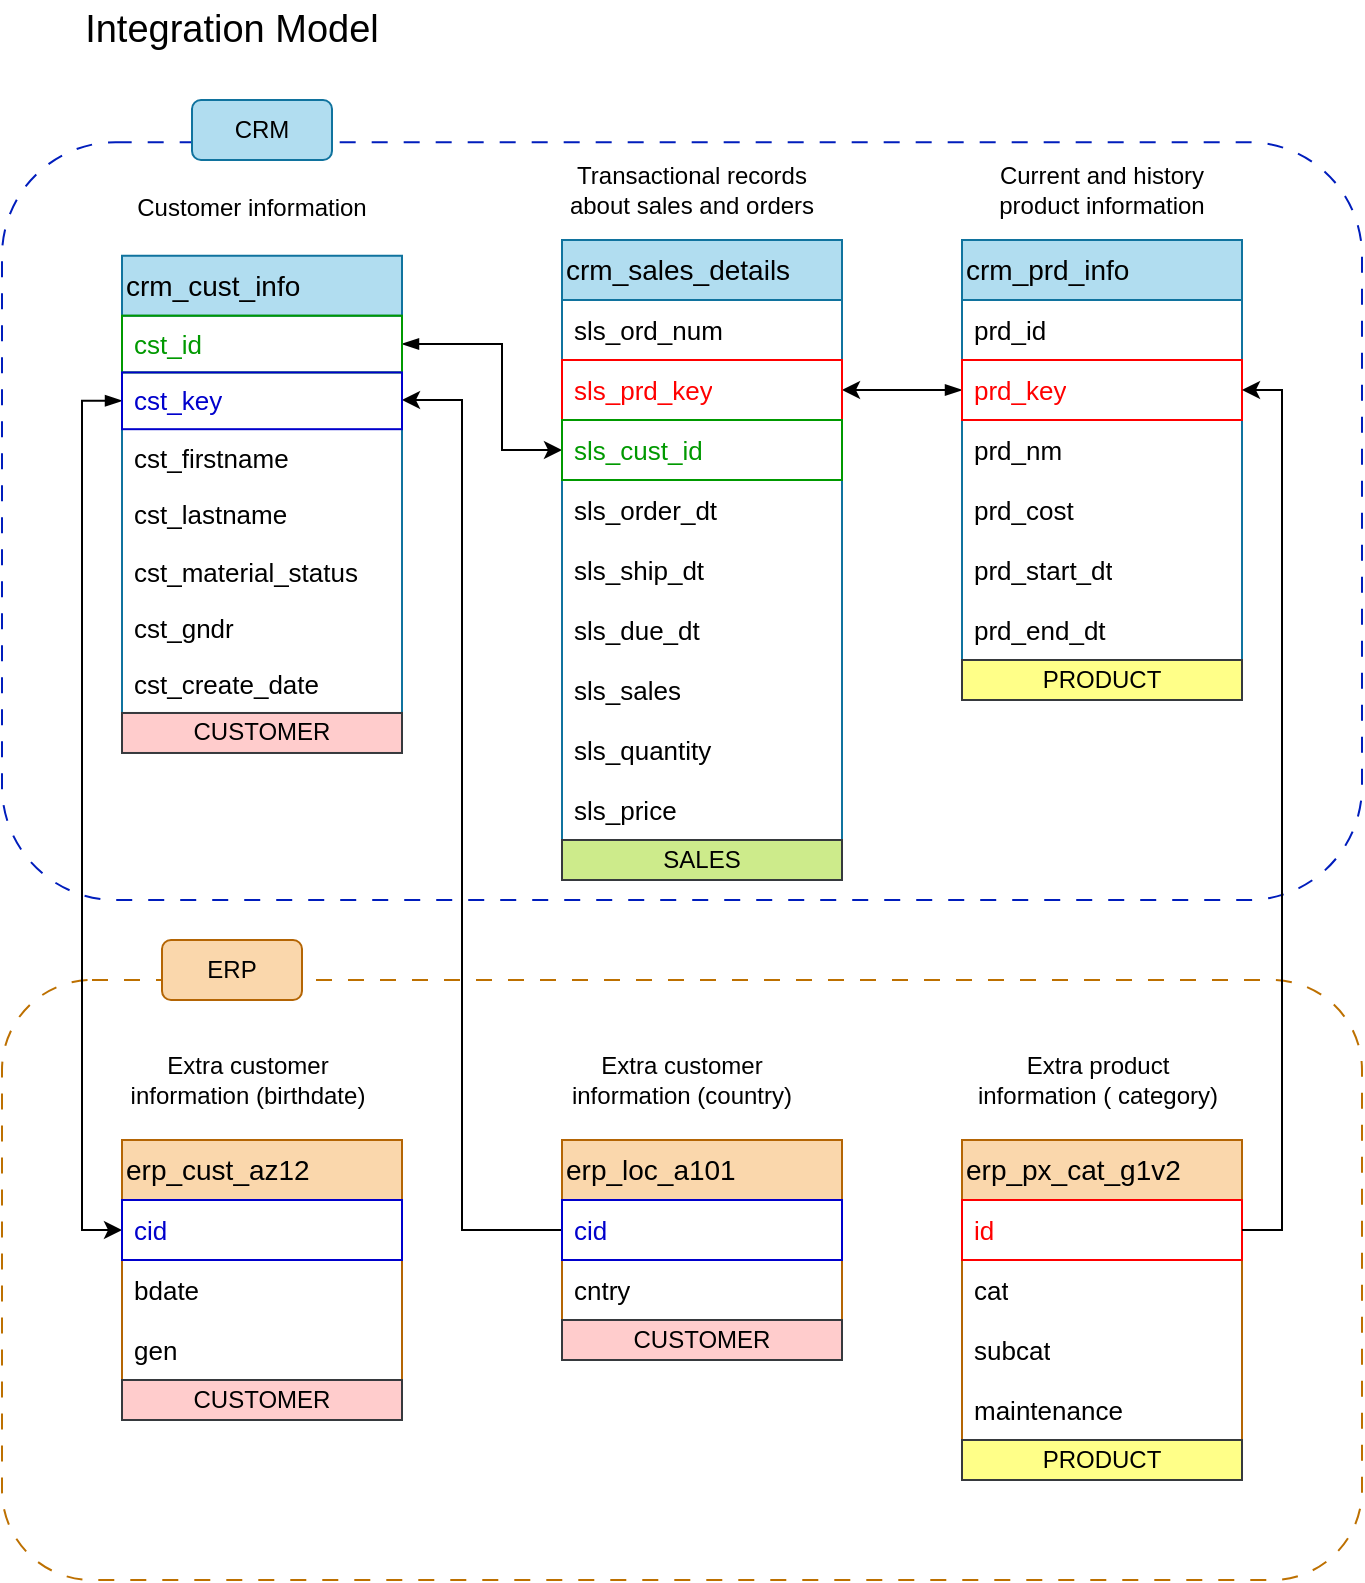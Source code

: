 <mxfile version="28.0.6">
  <diagram name="Page-1" id="oHgLX5er62b8OC8WfgMN">
    <mxGraphModel dx="772" dy="501" grid="1" gridSize="10" guides="1" tooltips="1" connect="1" arrows="1" fold="1" page="1" pageScale="1" pageWidth="827" pageHeight="1169" math="0" shadow="0">
      <root>
        <mxCell id="0" />
        <mxCell id="1" parent="0" />
        <mxCell id="lODGtpMzw0NKb71fC-t6-71" value="" style="rounded=1;whiteSpace=wrap;html=1;fillColor=none;dashed=1;dashPattern=8 8;strokeColor=#001DBC;fontColor=#ffffff;" parent="1" vertex="1">
          <mxGeometry x="10" y="101.08" width="680" height="378.92" as="geometry" />
        </mxCell>
        <mxCell id="lODGtpMzw0NKb71fC-t6-75" value="" style="rounded=1;whiteSpace=wrap;html=1;fillColor=none;dashed=1;dashPattern=8 8;fontColor=#000000;strokeColor=#BD7000;" parent="1" vertex="1">
          <mxGeometry x="10" y="520" width="680" height="300" as="geometry" />
        </mxCell>
        <mxCell id="lODGtpMzw0NKb71fC-t6-1" value="Integration Model" style="text;html=1;align=center;verticalAlign=middle;whiteSpace=wrap;rounded=0;fontSize=19;" parent="1" vertex="1">
          <mxGeometry x="10" y="30" width="230" height="30" as="geometry" />
        </mxCell>
        <mxCell id="lODGtpMzw0NKb71fC-t6-33" value="" style="edgeStyle=orthogonalEdgeStyle;rounded=0;orthogonalLoop=1;jettySize=auto;html=1;entryX=0;entryY=0.5;entryDx=0;entryDy=0;startArrow=blockThin;startFill=1;" parent="1" source="lODGtpMzw0NKb71fC-t6-4" target="lODGtpMzw0NKb71fC-t6-24" edge="1">
          <mxGeometry relative="1" as="geometry">
            <Array as="points">
              <mxPoint x="260" y="202" />
              <mxPoint x="260" y="255" />
            </Array>
          </mxGeometry>
        </mxCell>
        <mxCell id="lODGtpMzw0NKb71fC-t6-34" value="" style="edgeStyle=orthogonalEdgeStyle;rounded=0;orthogonalLoop=1;jettySize=auto;html=1;entryX=1;entryY=0.5;entryDx=0;entryDy=0;startArrow=blockThin;startFill=1;" parent="1" source="lODGtpMzw0NKb71fC-t6-14" target="lODGtpMzw0NKb71fC-t6-23" edge="1">
          <mxGeometry relative="1" as="geometry" />
        </mxCell>
        <mxCell id="lODGtpMzw0NKb71fC-t6-47" style="edgeStyle=orthogonalEdgeStyle;rounded=0;orthogonalLoop=1;jettySize=auto;html=1;exitX=0;exitY=0.5;exitDx=0;exitDy=0;entryX=0;entryY=0.5;entryDx=0;entryDy=0;startArrow=blockThin;startFill=1;" parent="1" source="lODGtpMzw0NKb71fC-t6-5" target="lODGtpMzw0NKb71fC-t6-36" edge="1">
          <mxGeometry relative="1" as="geometry" />
        </mxCell>
        <mxCell id="lODGtpMzw0NKb71fC-t6-52" value="" style="group" parent="1" vertex="1" connectable="0">
          <mxGeometry x="290" y="110" width="140" height="340" as="geometry" />
        </mxCell>
        <mxCell id="lODGtpMzw0NKb71fC-t6-21" value="crm_sales_details" style="swimlane;fontStyle=0;childLayout=stackLayout;horizontal=1;startSize=30;horizontalStack=0;resizeParent=1;resizeParentMax=0;resizeLast=0;collapsible=1;marginBottom=0;whiteSpace=wrap;html=1;fillColor=#b1ddf0;strokeColor=#10739e;fontSize=14;align=left;" parent="lODGtpMzw0NKb71fC-t6-52" vertex="1">
          <mxGeometry y="40" width="140" height="300" as="geometry" />
        </mxCell>
        <mxCell id="lODGtpMzw0NKb71fC-t6-22" value="sls_ord_num" style="text;strokeColor=none;fillColor=none;align=left;verticalAlign=middle;spacingLeft=4;spacingRight=4;overflow=hidden;points=[[0,0.5],[1,0.5]];portConstraint=eastwest;rotatable=0;whiteSpace=wrap;html=1;fontSize=13;" parent="lODGtpMzw0NKb71fC-t6-21" vertex="1">
          <mxGeometry y="30" width="140" height="30" as="geometry" />
        </mxCell>
        <mxCell id="lODGtpMzw0NKb71fC-t6-23" value="sls_prd_key" style="text;fillColor=none;align=left;verticalAlign=middle;spacingLeft=4;spacingRight=4;overflow=hidden;points=[[0,0.5],[1,0.5]];portConstraint=eastwest;rotatable=0;whiteSpace=wrap;html=1;fontSize=13;fontColor=#FF0000;strokeColor=#FF0000;" parent="lODGtpMzw0NKb71fC-t6-21" vertex="1">
          <mxGeometry y="60" width="140" height="30" as="geometry" />
        </mxCell>
        <mxCell id="lODGtpMzw0NKb71fC-t6-24" value="sls_cust_id" style="text;fillColor=none;align=left;verticalAlign=middle;spacingLeft=4;spacingRight=4;overflow=hidden;points=[[0,0.5],[1,0.5]];portConstraint=eastwest;rotatable=0;whiteSpace=wrap;html=1;fontSize=13;fontColor=#009900;strokeColor=#009900;" parent="lODGtpMzw0NKb71fC-t6-21" vertex="1">
          <mxGeometry y="90" width="140" height="30" as="geometry" />
        </mxCell>
        <mxCell id="lODGtpMzw0NKb71fC-t6-25" value="sls_order_dt" style="text;strokeColor=none;fillColor=none;align=left;verticalAlign=middle;spacingLeft=4;spacingRight=4;overflow=hidden;points=[[0,0.5],[1,0.5]];portConstraint=eastwest;rotatable=0;whiteSpace=wrap;html=1;fontSize=13;" parent="lODGtpMzw0NKb71fC-t6-21" vertex="1">
          <mxGeometry y="120" width="140" height="30" as="geometry" />
        </mxCell>
        <mxCell id="lODGtpMzw0NKb71fC-t6-26" value="sls_ship_dt" style="text;strokeColor=none;fillColor=none;align=left;verticalAlign=middle;spacingLeft=4;spacingRight=4;overflow=hidden;points=[[0,0.5],[1,0.5]];portConstraint=eastwest;rotatable=0;whiteSpace=wrap;html=1;fontSize=13;" parent="lODGtpMzw0NKb71fC-t6-21" vertex="1">
          <mxGeometry y="150" width="140" height="30" as="geometry" />
        </mxCell>
        <mxCell id="lODGtpMzw0NKb71fC-t6-27" value="sls_due_dt" style="text;strokeColor=none;fillColor=none;align=left;verticalAlign=middle;spacingLeft=4;spacingRight=4;overflow=hidden;points=[[0,0.5],[1,0.5]];portConstraint=eastwest;rotatable=0;whiteSpace=wrap;html=1;fontSize=13;" parent="lODGtpMzw0NKb71fC-t6-21" vertex="1">
          <mxGeometry y="180" width="140" height="30" as="geometry" />
        </mxCell>
        <mxCell id="lODGtpMzw0NKb71fC-t6-32" value="sls_sales" style="text;strokeColor=none;fillColor=none;align=left;verticalAlign=middle;spacingLeft=4;spacingRight=4;overflow=hidden;points=[[0,0.5],[1,0.5]];portConstraint=eastwest;rotatable=0;whiteSpace=wrap;html=1;fontSize=13;" parent="lODGtpMzw0NKb71fC-t6-21" vertex="1">
          <mxGeometry y="210" width="140" height="30" as="geometry" />
        </mxCell>
        <mxCell id="lODGtpMzw0NKb71fC-t6-31" value="sls_quantity" style="text;strokeColor=none;fillColor=none;align=left;verticalAlign=middle;spacingLeft=4;spacingRight=4;overflow=hidden;points=[[0,0.5],[1,0.5]];portConstraint=eastwest;rotatable=0;whiteSpace=wrap;html=1;fontSize=13;" parent="lODGtpMzw0NKb71fC-t6-21" vertex="1">
          <mxGeometry y="240" width="140" height="30" as="geometry" />
        </mxCell>
        <mxCell id="lODGtpMzw0NKb71fC-t6-30" value="sls_price" style="text;strokeColor=none;fillColor=none;align=left;verticalAlign=middle;spacingLeft=4;spacingRight=4;overflow=hidden;points=[[0,0.5],[1,0.5]];portConstraint=eastwest;rotatable=0;whiteSpace=wrap;html=1;fontSize=13;" parent="lODGtpMzw0NKb71fC-t6-21" vertex="1">
          <mxGeometry y="270" width="140" height="30" as="geometry" />
        </mxCell>
        <mxCell id="lODGtpMzw0NKb71fC-t6-28" value="Transactional records about sales and orders" style="text;html=1;align=center;verticalAlign=middle;whiteSpace=wrap;rounded=0;" parent="lODGtpMzw0NKb71fC-t6-52" vertex="1">
          <mxGeometry width="130" height="30" as="geometry" />
        </mxCell>
        <mxCell id="lODGtpMzw0NKb71fC-t6-53" value="" style="group" parent="1" vertex="1" connectable="0">
          <mxGeometry x="490" y="110" width="140" height="250" as="geometry" />
        </mxCell>
        <mxCell id="lODGtpMzw0NKb71fC-t6-12" value="crm_prd_info" style="swimlane;fontStyle=0;childLayout=stackLayout;horizontal=1;startSize=30;horizontalStack=0;resizeParent=1;resizeParentMax=0;resizeLast=0;collapsible=1;marginBottom=0;whiteSpace=wrap;html=1;fillColor=#b1ddf0;strokeColor=#10739e;fontSize=14;align=left;" parent="lODGtpMzw0NKb71fC-t6-53" vertex="1">
          <mxGeometry y="40" width="140" height="210" as="geometry" />
        </mxCell>
        <mxCell id="lODGtpMzw0NKb71fC-t6-13" value="prd_id" style="text;strokeColor=none;fillColor=none;align=left;verticalAlign=middle;spacingLeft=4;spacingRight=4;overflow=hidden;points=[[0,0.5],[1,0.5]];portConstraint=eastwest;rotatable=0;whiteSpace=wrap;html=1;fontSize=13;" parent="lODGtpMzw0NKb71fC-t6-12" vertex="1">
          <mxGeometry y="30" width="140" height="30" as="geometry" />
        </mxCell>
        <mxCell id="lODGtpMzw0NKb71fC-t6-14" value="prd_key" style="text;fillColor=none;align=left;verticalAlign=middle;spacingLeft=4;spacingRight=4;overflow=hidden;points=[[0,0.5],[1,0.5]];portConstraint=eastwest;rotatable=0;whiteSpace=wrap;html=1;fontSize=13;fontColor=#FF0000;strokeColor=#FF0000;" parent="lODGtpMzw0NKb71fC-t6-12" vertex="1">
          <mxGeometry y="60" width="140" height="30" as="geometry" />
        </mxCell>
        <mxCell id="lODGtpMzw0NKb71fC-t6-15" value="prd_nm" style="text;strokeColor=none;fillColor=none;align=left;verticalAlign=middle;spacingLeft=4;spacingRight=4;overflow=hidden;points=[[0,0.5],[1,0.5]];portConstraint=eastwest;rotatable=0;whiteSpace=wrap;html=1;fontSize=13;" parent="lODGtpMzw0NKb71fC-t6-12" vertex="1">
          <mxGeometry y="90" width="140" height="30" as="geometry" />
        </mxCell>
        <mxCell id="lODGtpMzw0NKb71fC-t6-16" value="prd_cost" style="text;strokeColor=none;fillColor=none;align=left;verticalAlign=middle;spacingLeft=4;spacingRight=4;overflow=hidden;points=[[0,0.5],[1,0.5]];portConstraint=eastwest;rotatable=0;whiteSpace=wrap;html=1;fontSize=13;" parent="lODGtpMzw0NKb71fC-t6-12" vertex="1">
          <mxGeometry y="120" width="140" height="30" as="geometry" />
        </mxCell>
        <mxCell id="lODGtpMzw0NKb71fC-t6-17" value="prd_start_dt" style="text;strokeColor=none;fillColor=none;align=left;verticalAlign=middle;spacingLeft=4;spacingRight=4;overflow=hidden;points=[[0,0.5],[1,0.5]];portConstraint=eastwest;rotatable=0;whiteSpace=wrap;html=1;fontSize=13;" parent="lODGtpMzw0NKb71fC-t6-12" vertex="1">
          <mxGeometry y="150" width="140" height="30" as="geometry" />
        </mxCell>
        <mxCell id="lODGtpMzw0NKb71fC-t6-18" value="prd_end_dt" style="text;strokeColor=none;fillColor=none;align=left;verticalAlign=middle;spacingLeft=4;spacingRight=4;overflow=hidden;points=[[0,0.5],[1,0.5]];portConstraint=eastwest;rotatable=0;whiteSpace=wrap;html=1;fontSize=13;" parent="lODGtpMzw0NKb71fC-t6-12" vertex="1">
          <mxGeometry y="180" width="140" height="30" as="geometry" />
        </mxCell>
        <mxCell id="lODGtpMzw0NKb71fC-t6-20" value="Current and history product information" style="text;html=1;align=center;verticalAlign=middle;whiteSpace=wrap;rounded=0;" parent="lODGtpMzw0NKb71fC-t6-53" vertex="1">
          <mxGeometry x="5" width="130" height="30" as="geometry" />
        </mxCell>
        <mxCell id="lODGtpMzw0NKb71fC-t6-54" value="" style="group;fillColor=none;" parent="1" vertex="1" connectable="0">
          <mxGeometry x="70" y="550" width="140" height="170" as="geometry" />
        </mxCell>
        <mxCell id="lODGtpMzw0NKb71fC-t6-35" value="erp_cust_az12" style="swimlane;fontStyle=0;childLayout=stackLayout;horizontal=1;startSize=30;horizontalStack=0;resizeParent=1;resizeParentMax=0;resizeLast=0;collapsible=1;marginBottom=0;whiteSpace=wrap;html=1;fillColor=#fad7ac;fontSize=14;align=left;strokeColor=#b46504;" parent="lODGtpMzw0NKb71fC-t6-54" vertex="1">
          <mxGeometry y="50" width="140" height="120" as="geometry" />
        </mxCell>
        <mxCell id="lODGtpMzw0NKb71fC-t6-36" value="cid" style="text;fillColor=none;align=left;verticalAlign=middle;spacingLeft=4;spacingRight=4;overflow=hidden;points=[[0,0.5],[1,0.5]];portConstraint=eastwest;rotatable=0;whiteSpace=wrap;html=1;fontSize=13;fontColor=#0000CC;strokeColor=#0000CC;" parent="lODGtpMzw0NKb71fC-t6-35" vertex="1">
          <mxGeometry y="30" width="140" height="30" as="geometry" />
        </mxCell>
        <mxCell id="lODGtpMzw0NKb71fC-t6-37" value="bdate" style="text;strokeColor=none;fillColor=none;align=left;verticalAlign=middle;spacingLeft=4;spacingRight=4;overflow=hidden;points=[[0,0.5],[1,0.5]];portConstraint=eastwest;rotatable=0;whiteSpace=wrap;html=1;fontSize=13;" parent="lODGtpMzw0NKb71fC-t6-35" vertex="1">
          <mxGeometry y="60" width="140" height="30" as="geometry" />
        </mxCell>
        <mxCell id="lODGtpMzw0NKb71fC-t6-38" value="gen" style="text;strokeColor=none;fillColor=none;align=left;verticalAlign=middle;spacingLeft=4;spacingRight=4;overflow=hidden;points=[[0,0.5],[1,0.5]];portConstraint=eastwest;rotatable=0;whiteSpace=wrap;html=1;fontSize=13;" parent="lODGtpMzw0NKb71fC-t6-35" vertex="1">
          <mxGeometry y="90" width="140" height="30" as="geometry" />
        </mxCell>
        <mxCell id="lODGtpMzw0NKb71fC-t6-50" value="Extra customer information (birthdate)" style="text;html=1;align=center;verticalAlign=middle;whiteSpace=wrap;rounded=0;" parent="lODGtpMzw0NKb71fC-t6-54" vertex="1">
          <mxGeometry width="125.5" height="40" as="geometry" />
        </mxCell>
        <mxCell id="lODGtpMzw0NKb71fC-t6-55" value="" style="group" parent="1" vertex="1" connectable="0">
          <mxGeometry x="250" y="540" width="140" height="170" as="geometry" />
        </mxCell>
        <mxCell id="lODGtpMzw0NKb71fC-t6-60" value="Extra customer information (country)" style="text;html=1;align=center;verticalAlign=middle;whiteSpace=wrap;rounded=0;" parent="lODGtpMzw0NKb71fC-t6-55" vertex="1">
          <mxGeometry x="37.25" y="10" width="125.5" height="40" as="geometry" />
        </mxCell>
        <mxCell id="lODGtpMzw0NKb71fC-t6-62" style="edgeStyle=orthogonalEdgeStyle;rounded=0;orthogonalLoop=1;jettySize=auto;html=1;exitX=0;exitY=0.5;exitDx=0;exitDy=0;" parent="1" source="lODGtpMzw0NKb71fC-t6-57" target="lODGtpMzw0NKb71fC-t6-5" edge="1">
          <mxGeometry relative="1" as="geometry">
            <mxPoint x="250" y="540" as="targetPoint" />
            <Array as="points">
              <mxPoint x="240" y="645" />
              <mxPoint x="240" y="230" />
            </Array>
          </mxGeometry>
        </mxCell>
        <mxCell id="lODGtpMzw0NKb71fC-t6-63" value="" style="group" parent="1" vertex="1" connectable="0">
          <mxGeometry x="480" y="540" width="140" height="170" as="geometry" />
        </mxCell>
        <mxCell id="lODGtpMzw0NKb71fC-t6-64" value="erp_px_cat_g1v2" style="swimlane;fontStyle=0;childLayout=stackLayout;horizontal=1;startSize=30;horizontalStack=0;resizeParent=1;resizeParentMax=0;resizeLast=0;collapsible=1;marginBottom=0;whiteSpace=wrap;html=1;fillColor=#fad7ac;strokeColor=#b46504;fontSize=14;align=left;" parent="lODGtpMzw0NKb71fC-t6-63" vertex="1">
          <mxGeometry x="10" y="60" width="140" height="150" as="geometry" />
        </mxCell>
        <mxCell id="lODGtpMzw0NKb71fC-t6-65" value="id" style="text;fillColor=none;align=left;verticalAlign=middle;spacingLeft=4;spacingRight=4;overflow=hidden;points=[[0,0.5],[1,0.5]];portConstraint=eastwest;rotatable=0;whiteSpace=wrap;html=1;fontSize=13;fontColor=#FF0000;strokeColor=#FF0000;" parent="lODGtpMzw0NKb71fC-t6-64" vertex="1">
          <mxGeometry y="30" width="140" height="30" as="geometry" />
        </mxCell>
        <mxCell id="lODGtpMzw0NKb71fC-t6-66" value="cat" style="text;strokeColor=none;fillColor=none;align=left;verticalAlign=middle;spacingLeft=4;spacingRight=4;overflow=hidden;points=[[0,0.5],[1,0.5]];portConstraint=eastwest;rotatable=0;whiteSpace=wrap;html=1;fontSize=13;" parent="lODGtpMzw0NKb71fC-t6-64" vertex="1">
          <mxGeometry y="60" width="140" height="30" as="geometry" />
        </mxCell>
        <mxCell id="lODGtpMzw0NKb71fC-t6-69" value="subcat" style="text;strokeColor=none;fillColor=none;align=left;verticalAlign=middle;spacingLeft=4;spacingRight=4;overflow=hidden;points=[[0,0.5],[1,0.5]];portConstraint=eastwest;rotatable=0;whiteSpace=wrap;html=1;fontSize=13;" parent="lODGtpMzw0NKb71fC-t6-64" vertex="1">
          <mxGeometry y="90" width="140" height="30" as="geometry" />
        </mxCell>
        <mxCell id="lODGtpMzw0NKb71fC-t6-68" value="maintenance" style="text;strokeColor=none;fillColor=none;align=left;verticalAlign=middle;spacingLeft=4;spacingRight=4;overflow=hidden;points=[[0,0.5],[1,0.5]];portConstraint=eastwest;rotatable=0;whiteSpace=wrap;html=1;fontSize=13;" parent="lODGtpMzw0NKb71fC-t6-64" vertex="1">
          <mxGeometry y="120" width="140" height="30" as="geometry" />
        </mxCell>
        <mxCell id="lODGtpMzw0NKb71fC-t6-67" value="Extra product information ( category)" style="text;html=1;align=center;verticalAlign=middle;whiteSpace=wrap;rounded=0;" parent="lODGtpMzw0NKb71fC-t6-63" vertex="1">
          <mxGeometry x="14.5" y="10" width="125.5" height="40" as="geometry" />
        </mxCell>
        <mxCell id="lODGtpMzw0NKb71fC-t6-70" style="edgeStyle=orthogonalEdgeStyle;rounded=0;orthogonalLoop=1;jettySize=auto;html=1;exitX=1;exitY=0.5;exitDx=0;exitDy=0;entryX=1;entryY=0.5;entryDx=0;entryDy=0;" parent="1" source="lODGtpMzw0NKb71fC-t6-65" target="lODGtpMzw0NKb71fC-t6-14" edge="1">
          <mxGeometry relative="1" as="geometry" />
        </mxCell>
        <mxCell id="lODGtpMzw0NKb71fC-t6-74" value="CRM" style="rounded=1;whiteSpace=wrap;html=1;fillColor=#b1ddf0;strokeColor=#10739e;" parent="1" vertex="1">
          <mxGeometry x="105" y="80" width="70" height="30" as="geometry" />
        </mxCell>
        <mxCell id="lODGtpMzw0NKb71fC-t6-76" value="ERP" style="rounded=1;whiteSpace=wrap;html=1;fillColor=#fad7ac;strokeColor=#b46504;" parent="1" vertex="1">
          <mxGeometry x="90" y="500" width="70" height="30" as="geometry" />
        </mxCell>
        <mxCell id="lODGtpMzw0NKb71fC-t6-3" value="crm_cust_info" style="swimlane;fontStyle=0;childLayout=stackLayout;horizontal=1;startSize=30;horizontalStack=0;resizeParent=1;resizeParentMax=0;resizeLast=0;collapsible=1;marginBottom=0;whiteSpace=wrap;html=1;fillColor=#b1ddf0;strokeColor=#10739e;fontSize=14;align=left;" parent="1" vertex="1">
          <mxGeometry x="70" y="157.838" width="140" height="228.649" as="geometry" />
        </mxCell>
        <mxCell id="lODGtpMzw0NKb71fC-t6-4" value="cst_id" style="text;align=left;verticalAlign=middle;spacingLeft=4;spacingRight=4;overflow=hidden;points=[[0,0.5],[1,0.5]];portConstraint=eastwest;rotatable=0;whiteSpace=wrap;html=1;fontSize=13;fillColor=none;fontColor=#009900;strokeColor=#009900;" parent="lODGtpMzw0NKb71fC-t6-3" vertex="1">
          <mxGeometry y="30" width="140" height="28.378" as="geometry" />
        </mxCell>
        <mxCell id="lODGtpMzw0NKb71fC-t6-5" value="cst_key" style="text;fillColor=none;align=left;verticalAlign=middle;spacingLeft=4;spacingRight=4;overflow=hidden;points=[[0,0.5],[1,0.5]];portConstraint=eastwest;rotatable=0;whiteSpace=wrap;html=1;fontSize=13;fontColor=#0000CC;labelBorderColor=none;strokeColor=#0000CC;" parent="lODGtpMzw0NKb71fC-t6-3" vertex="1">
          <mxGeometry y="58.378" width="140" height="28.378" as="geometry" />
        </mxCell>
        <mxCell id="lODGtpMzw0NKb71fC-t6-6" value="cst_firstname" style="text;strokeColor=none;fillColor=none;align=left;verticalAlign=middle;spacingLeft=4;spacingRight=4;overflow=hidden;points=[[0,0.5],[1,0.5]];portConstraint=eastwest;rotatable=0;whiteSpace=wrap;html=1;fontSize=13;" parent="lODGtpMzw0NKb71fC-t6-3" vertex="1">
          <mxGeometry y="86.757" width="140" height="28.378" as="geometry" />
        </mxCell>
        <mxCell id="lODGtpMzw0NKb71fC-t6-10" value="cst_lastname" style="text;strokeColor=none;fillColor=none;align=left;verticalAlign=middle;spacingLeft=4;spacingRight=4;overflow=hidden;points=[[0,0.5],[1,0.5]];portConstraint=eastwest;rotatable=0;whiteSpace=wrap;html=1;fontSize=13;" parent="lODGtpMzw0NKb71fC-t6-3" vertex="1">
          <mxGeometry y="115.135" width="140" height="28.378" as="geometry" />
        </mxCell>
        <mxCell id="lODGtpMzw0NKb71fC-t6-9" value="cst_material_status" style="text;strokeColor=none;fillColor=none;align=left;verticalAlign=middle;spacingLeft=4;spacingRight=4;overflow=hidden;points=[[0,0.5],[1,0.5]];portConstraint=eastwest;rotatable=0;whiteSpace=wrap;html=1;fontSize=13;" parent="lODGtpMzw0NKb71fC-t6-3" vertex="1">
          <mxGeometry y="143.514" width="140" height="28.378" as="geometry" />
        </mxCell>
        <mxCell id="lODGtpMzw0NKb71fC-t6-8" value="cst_gndr" style="text;strokeColor=none;fillColor=none;align=left;verticalAlign=middle;spacingLeft=4;spacingRight=4;overflow=hidden;points=[[0,0.5],[1,0.5]];portConstraint=eastwest;rotatable=0;whiteSpace=wrap;html=1;fontSize=13;" parent="lODGtpMzw0NKb71fC-t6-3" vertex="1">
          <mxGeometry y="171.892" width="140" height="28.378" as="geometry" />
        </mxCell>
        <mxCell id="lODGtpMzw0NKb71fC-t6-7" value="cst_create_date" style="text;strokeColor=none;fillColor=none;align=left;verticalAlign=middle;spacingLeft=4;spacingRight=4;overflow=hidden;points=[[0,0.5],[1,0.5]];portConstraint=eastwest;rotatable=0;whiteSpace=wrap;html=1;fontSize=13;" parent="lODGtpMzw0NKb71fC-t6-3" vertex="1">
          <mxGeometry y="200.27" width="140" height="28.378" as="geometry" />
        </mxCell>
        <mxCell id="lODGtpMzw0NKb71fC-t6-11" value="Customer information" style="text;html=1;align=center;verticalAlign=middle;whiteSpace=wrap;rounded=0;" parent="1" vertex="1">
          <mxGeometry x="70" y="120" width="130" height="28.378" as="geometry" />
        </mxCell>
        <mxCell id="lODGtpMzw0NKb71fC-t6-56" value="erp_loc_a101" style="swimlane;fontStyle=0;childLayout=stackLayout;horizontal=1;startSize=30;horizontalStack=0;resizeParent=1;resizeParentMax=0;resizeLast=0;collapsible=1;marginBottom=0;whiteSpace=wrap;html=1;fontSize=14;align=left;fillColor=#fad7ac;strokeColor=#b46504;" parent="1" vertex="1">
          <mxGeometry x="290" y="600" width="140" height="90" as="geometry" />
        </mxCell>
        <mxCell id="lODGtpMzw0NKb71fC-t6-57" value="cid" style="text;fillColor=none;align=left;verticalAlign=middle;spacingLeft=4;spacingRight=4;overflow=hidden;points=[[0,0.5],[1,0.5]];portConstraint=eastwest;rotatable=0;whiteSpace=wrap;html=1;fontSize=13;fontColor=#0000CC;strokeColor=#0000CC;" parent="lODGtpMzw0NKb71fC-t6-56" vertex="1">
          <mxGeometry y="30" width="140" height="30" as="geometry" />
        </mxCell>
        <mxCell id="lODGtpMzw0NKb71fC-t6-58" value="cntry" style="text;strokeColor=none;fillColor=none;align=left;verticalAlign=middle;spacingLeft=4;spacingRight=4;overflow=hidden;points=[[0,0.5],[1,0.5]];portConstraint=eastwest;rotatable=0;whiteSpace=wrap;html=1;fontSize=13;" parent="lODGtpMzw0NKb71fC-t6-56" vertex="1">
          <mxGeometry y="60" width="140" height="30" as="geometry" />
        </mxCell>
        <mxCell id="Orx8c3tDFBXNfH_PoTIq-1" value="PRODUCT" style="rounded=0;whiteSpace=wrap;html=1;fillColor=#ffff88;strokeColor=#36393d;" vertex="1" parent="1">
          <mxGeometry x="490" y="360" width="140" height="20" as="geometry" />
        </mxCell>
        <mxCell id="Orx8c3tDFBXNfH_PoTIq-2" value="PRODUCT" style="rounded=0;whiteSpace=wrap;html=1;fillColor=#ffff88;strokeColor=#36393d;" vertex="1" parent="1">
          <mxGeometry x="490" y="750" width="140" height="20" as="geometry" />
        </mxCell>
        <mxCell id="Orx8c3tDFBXNfH_PoTIq-3" value="CUSTOMER" style="rounded=0;whiteSpace=wrap;html=1;fillColor=#ffcccc;strokeColor=#36393d;" vertex="1" parent="1">
          <mxGeometry x="70" y="386.49" width="140" height="20" as="geometry" />
        </mxCell>
        <mxCell id="Orx8c3tDFBXNfH_PoTIq-4" value="CUSTOMER" style="rounded=0;whiteSpace=wrap;html=1;fillColor=#ffcccc;strokeColor=#36393d;" vertex="1" parent="1">
          <mxGeometry x="70" y="720" width="140" height="20" as="geometry" />
        </mxCell>
        <mxCell id="Orx8c3tDFBXNfH_PoTIq-5" value="CUSTOMER" style="rounded=0;whiteSpace=wrap;html=1;fillColor=#ffcccc;strokeColor=#36393d;" vertex="1" parent="1">
          <mxGeometry x="290" y="690" width="140" height="20" as="geometry" />
        </mxCell>
        <mxCell id="Orx8c3tDFBXNfH_PoTIq-6" value="SALES" style="rounded=0;whiteSpace=wrap;html=1;fillColor=#cdeb8b;strokeColor=#36393d;" vertex="1" parent="1">
          <mxGeometry x="290" y="450" width="140" height="20" as="geometry" />
        </mxCell>
      </root>
    </mxGraphModel>
  </diagram>
</mxfile>
